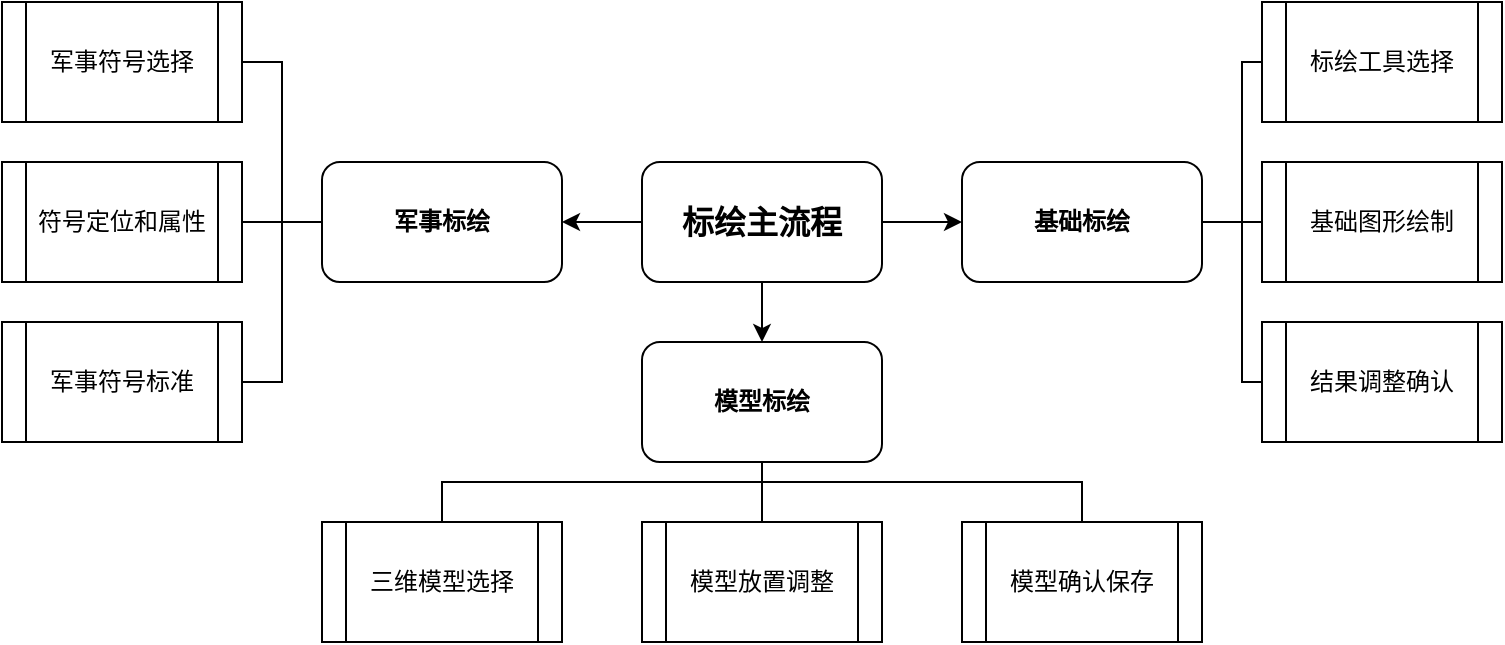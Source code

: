 <mxfile version="24.7.7">
  <diagram name="第 1 页" id="FJ9x06smxLAuVixQU4Vo">
    <mxGraphModel dx="1221" dy="725" grid="1" gridSize="10" guides="1" tooltips="1" connect="1" arrows="1" fold="1" page="1" pageScale="1" pageWidth="827" pageHeight="1169" math="0" shadow="0">
      <root>
        <mxCell id="0" />
        <mxCell id="1" parent="0" />
        <mxCell id="j5oolsuB6i_QtKKpXRYJ-17" style="edgeStyle=orthogonalEdgeStyle;rounded=0;orthogonalLoop=1;jettySize=auto;html=1;exitX=0;exitY=0.5;exitDx=0;exitDy=0;entryX=1;entryY=0.5;entryDx=0;entryDy=0;" edge="1" parent="1" source="j5oolsuB6i_QtKKpXRYJ-1" target="j5oolsuB6i_QtKKpXRYJ-3">
          <mxGeometry relative="1" as="geometry" />
        </mxCell>
        <mxCell id="j5oolsuB6i_QtKKpXRYJ-18" style="edgeStyle=orthogonalEdgeStyle;rounded=0;orthogonalLoop=1;jettySize=auto;html=1;exitX=1;exitY=0.5;exitDx=0;exitDy=0;entryX=0;entryY=0.5;entryDx=0;entryDy=0;" edge="1" parent="1" source="j5oolsuB6i_QtKKpXRYJ-1" target="j5oolsuB6i_QtKKpXRYJ-2">
          <mxGeometry relative="1" as="geometry" />
        </mxCell>
        <mxCell id="j5oolsuB6i_QtKKpXRYJ-19" style="edgeStyle=orthogonalEdgeStyle;rounded=0;orthogonalLoop=1;jettySize=auto;html=1;exitX=0.5;exitY=1;exitDx=0;exitDy=0;" edge="1" parent="1" source="j5oolsuB6i_QtKKpXRYJ-1" target="j5oolsuB6i_QtKKpXRYJ-4">
          <mxGeometry relative="1" as="geometry" />
        </mxCell>
        <mxCell id="j5oolsuB6i_QtKKpXRYJ-1" value="&lt;font style=&quot;font-size: 16px;&quot;&gt;&lt;b&gt;标绘主流程&lt;/b&gt;&lt;/font&gt;" style="rounded=1;whiteSpace=wrap;html=1;" vertex="1" parent="1">
          <mxGeometry x="360" y="310" width="120" height="60" as="geometry" />
        </mxCell>
        <mxCell id="j5oolsuB6i_QtKKpXRYJ-8" style="edgeStyle=orthogonalEdgeStyle;rounded=0;orthogonalLoop=1;jettySize=auto;html=1;exitX=1;exitY=0.5;exitDx=0;exitDy=0;entryX=0;entryY=0.5;entryDx=0;entryDy=0;endArrow=none;endFill=0;" edge="1" parent="1" source="j5oolsuB6i_QtKKpXRYJ-2" target="j5oolsuB6i_QtKKpXRYJ-5">
          <mxGeometry relative="1" as="geometry">
            <Array as="points">
              <mxPoint x="660" y="340" />
              <mxPoint x="660" y="260" />
            </Array>
          </mxGeometry>
        </mxCell>
        <mxCell id="j5oolsuB6i_QtKKpXRYJ-9" style="edgeStyle=orthogonalEdgeStyle;rounded=0;orthogonalLoop=1;jettySize=auto;html=1;exitX=1;exitY=0.5;exitDx=0;exitDy=0;entryX=0;entryY=0.5;entryDx=0;entryDy=0;endArrow=none;endFill=0;" edge="1" parent="1" source="j5oolsuB6i_QtKKpXRYJ-2" target="j5oolsuB6i_QtKKpXRYJ-6">
          <mxGeometry relative="1" as="geometry" />
        </mxCell>
        <mxCell id="j5oolsuB6i_QtKKpXRYJ-10" style="edgeStyle=orthogonalEdgeStyle;rounded=0;orthogonalLoop=1;jettySize=auto;html=1;exitX=1;exitY=0.5;exitDx=0;exitDy=0;entryX=0;entryY=0.5;entryDx=0;entryDy=0;endArrow=none;endFill=0;" edge="1" parent="1" source="j5oolsuB6i_QtKKpXRYJ-2" target="j5oolsuB6i_QtKKpXRYJ-7">
          <mxGeometry relative="1" as="geometry">
            <Array as="points">
              <mxPoint x="660" y="340" />
              <mxPoint x="660" y="420" />
            </Array>
          </mxGeometry>
        </mxCell>
        <mxCell id="j5oolsuB6i_QtKKpXRYJ-2" value="&lt;b&gt;基础标绘&lt;/b&gt;" style="rounded=1;whiteSpace=wrap;html=1;" vertex="1" parent="1">
          <mxGeometry x="520" y="310" width="120" height="60" as="geometry" />
        </mxCell>
        <mxCell id="j5oolsuB6i_QtKKpXRYJ-12" style="edgeStyle=orthogonalEdgeStyle;rounded=0;orthogonalLoop=1;jettySize=auto;html=1;exitX=0;exitY=0.5;exitDx=0;exitDy=0;entryX=1;entryY=0.5;entryDx=0;entryDy=0;endArrow=none;endFill=0;" edge="1" parent="1" source="j5oolsuB6i_QtKKpXRYJ-3" target="j5oolsuB6i_QtKKpXRYJ-11">
          <mxGeometry relative="1" as="geometry" />
        </mxCell>
        <mxCell id="j5oolsuB6i_QtKKpXRYJ-14" style="edgeStyle=orthogonalEdgeStyle;rounded=0;orthogonalLoop=1;jettySize=auto;html=1;exitX=0;exitY=0.5;exitDx=0;exitDy=0;endArrow=none;endFill=0;" edge="1" parent="1" source="j5oolsuB6i_QtKKpXRYJ-3" target="j5oolsuB6i_QtKKpXRYJ-13">
          <mxGeometry relative="1" as="geometry" />
        </mxCell>
        <mxCell id="j5oolsuB6i_QtKKpXRYJ-3" value="&lt;b&gt;军事标绘&lt;/b&gt;" style="rounded=1;whiteSpace=wrap;html=1;" vertex="1" parent="1">
          <mxGeometry x="200" y="310" width="120" height="60" as="geometry" />
        </mxCell>
        <mxCell id="j5oolsuB6i_QtKKpXRYJ-21" style="edgeStyle=orthogonalEdgeStyle;rounded=0;orthogonalLoop=1;jettySize=auto;html=1;exitX=0.5;exitY=1;exitDx=0;exitDy=0;entryX=0.5;entryY=0;entryDx=0;entryDy=0;endArrow=none;endFill=0;" edge="1" parent="1" source="j5oolsuB6i_QtKKpXRYJ-4" target="j5oolsuB6i_QtKKpXRYJ-20">
          <mxGeometry relative="1" as="geometry">
            <Array as="points">
              <mxPoint x="420" y="470" />
              <mxPoint x="260" y="470" />
            </Array>
          </mxGeometry>
        </mxCell>
        <mxCell id="j5oolsuB6i_QtKKpXRYJ-23" style="edgeStyle=orthogonalEdgeStyle;rounded=0;orthogonalLoop=1;jettySize=auto;html=1;exitX=0.5;exitY=1;exitDx=0;exitDy=0;endArrow=none;endFill=0;" edge="1" parent="1" source="j5oolsuB6i_QtKKpXRYJ-4" target="j5oolsuB6i_QtKKpXRYJ-22">
          <mxGeometry relative="1" as="geometry" />
        </mxCell>
        <mxCell id="j5oolsuB6i_QtKKpXRYJ-25" style="edgeStyle=orthogonalEdgeStyle;rounded=0;orthogonalLoop=1;jettySize=auto;html=1;exitX=0.5;exitY=1;exitDx=0;exitDy=0;entryX=0.5;entryY=0;entryDx=0;entryDy=0;endArrow=none;endFill=0;" edge="1" parent="1" source="j5oolsuB6i_QtKKpXRYJ-4" target="j5oolsuB6i_QtKKpXRYJ-24">
          <mxGeometry relative="1" as="geometry">
            <Array as="points">
              <mxPoint x="420" y="470" />
              <mxPoint x="580" y="470" />
            </Array>
          </mxGeometry>
        </mxCell>
        <mxCell id="j5oolsuB6i_QtKKpXRYJ-4" value="&lt;b&gt;模型标绘&lt;/b&gt;" style="rounded=1;whiteSpace=wrap;html=1;" vertex="1" parent="1">
          <mxGeometry x="360" y="400" width="120" height="60" as="geometry" />
        </mxCell>
        <mxCell id="j5oolsuB6i_QtKKpXRYJ-5" value="标绘工具选择" style="shape=process;whiteSpace=wrap;html=1;backgroundOutline=1;" vertex="1" parent="1">
          <mxGeometry x="670" y="230" width="120" height="60" as="geometry" />
        </mxCell>
        <mxCell id="j5oolsuB6i_QtKKpXRYJ-6" value="基础图形绘制" style="shape=process;whiteSpace=wrap;html=1;backgroundOutline=1;" vertex="1" parent="1">
          <mxGeometry x="670" y="310" width="120" height="60" as="geometry" />
        </mxCell>
        <mxCell id="j5oolsuB6i_QtKKpXRYJ-7" value="结果调整确认" style="shape=process;whiteSpace=wrap;html=1;backgroundOutline=1;" vertex="1" parent="1">
          <mxGeometry x="670" y="390" width="120" height="60" as="geometry" />
        </mxCell>
        <mxCell id="j5oolsuB6i_QtKKpXRYJ-11" value="军事符号选择" style="shape=process;whiteSpace=wrap;html=1;backgroundOutline=1;" vertex="1" parent="1">
          <mxGeometry x="40" y="230" width="120" height="60" as="geometry" />
        </mxCell>
        <mxCell id="j5oolsuB6i_QtKKpXRYJ-13" value="符号定位和属性" style="shape=process;whiteSpace=wrap;html=1;backgroundOutline=1;" vertex="1" parent="1">
          <mxGeometry x="40" y="310" width="120" height="60" as="geometry" />
        </mxCell>
        <mxCell id="j5oolsuB6i_QtKKpXRYJ-16" style="edgeStyle=orthogonalEdgeStyle;rounded=0;orthogonalLoop=1;jettySize=auto;html=1;exitX=1;exitY=0.5;exitDx=0;exitDy=0;entryX=0;entryY=0.5;entryDx=0;entryDy=0;endArrow=none;endFill=0;" edge="1" parent="1" source="j5oolsuB6i_QtKKpXRYJ-15" target="j5oolsuB6i_QtKKpXRYJ-3">
          <mxGeometry relative="1" as="geometry" />
        </mxCell>
        <mxCell id="j5oolsuB6i_QtKKpXRYJ-15" value="军事符号标准" style="shape=process;whiteSpace=wrap;html=1;backgroundOutline=1;" vertex="1" parent="1">
          <mxGeometry x="40" y="390" width="120" height="60" as="geometry" />
        </mxCell>
        <mxCell id="j5oolsuB6i_QtKKpXRYJ-20" value="三维模型选择" style="shape=process;whiteSpace=wrap;html=1;backgroundOutline=1;" vertex="1" parent="1">
          <mxGeometry x="200" y="490" width="120" height="60" as="geometry" />
        </mxCell>
        <mxCell id="j5oolsuB6i_QtKKpXRYJ-22" value="模型放置调整" style="shape=process;whiteSpace=wrap;html=1;backgroundOutline=1;" vertex="1" parent="1">
          <mxGeometry x="360" y="490" width="120" height="60" as="geometry" />
        </mxCell>
        <mxCell id="j5oolsuB6i_QtKKpXRYJ-24" value="模型确认保存" style="shape=process;whiteSpace=wrap;html=1;backgroundOutline=1;" vertex="1" parent="1">
          <mxGeometry x="520" y="490" width="120" height="60" as="geometry" />
        </mxCell>
      </root>
    </mxGraphModel>
  </diagram>
</mxfile>

